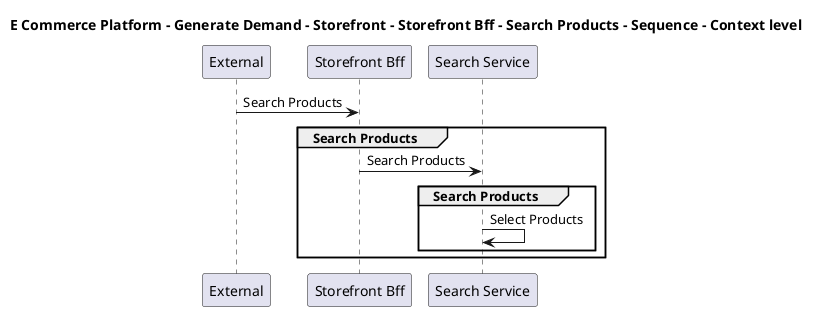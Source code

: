 @startuml

title E Commerce Platform - Generate Demand - Storefront - Storefront Bff - Search Products - Sequence - Context level

participant "External" as C4InterFlow.SoftwareSystems.ExternalSystem
participant "Storefront Bff" as ECommercePlatform.GenerateDemand.Storefront.SoftwareSystems.StorefrontBff
participant "Search Service" as ECommercePlatform.GenerateDemand.SearchAndBrowse.SoftwareSystems.SearchService

C4InterFlow.SoftwareSystems.ExternalSystem -> ECommercePlatform.GenerateDemand.Storefront.SoftwareSystems.StorefrontBff : Search Products
group Search Products
ECommercePlatform.GenerateDemand.Storefront.SoftwareSystems.StorefrontBff -> ECommercePlatform.GenerateDemand.SearchAndBrowse.SoftwareSystems.SearchService : Search Products
group Search Products
ECommercePlatform.GenerateDemand.SearchAndBrowse.SoftwareSystems.SearchService -> ECommercePlatform.GenerateDemand.SearchAndBrowse.SoftwareSystems.SearchService : Select Products
end
end


@enduml
